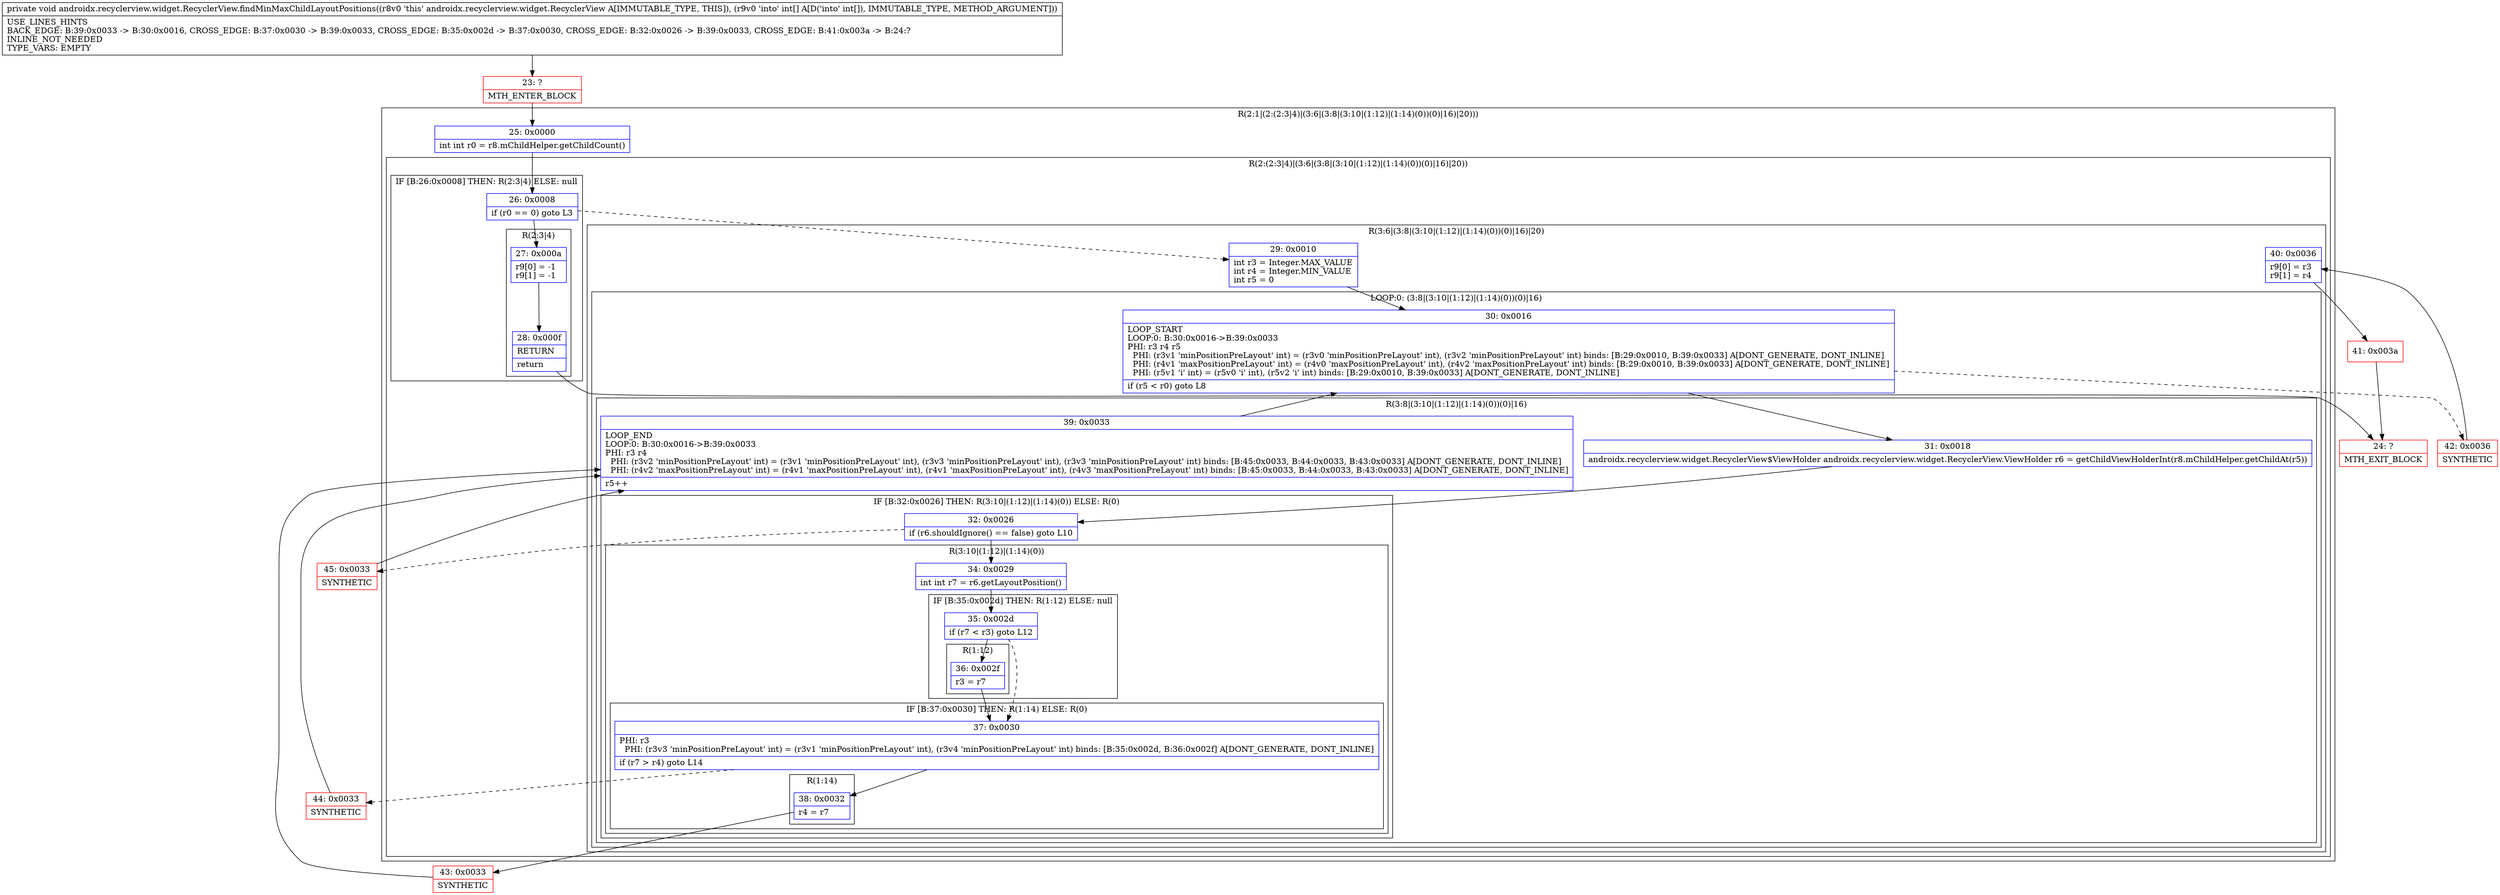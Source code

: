 digraph "CFG forandroidx.recyclerview.widget.RecyclerView.findMinMaxChildLayoutPositions([I)V" {
subgraph cluster_Region_1554416013 {
label = "R(2:1|(2:(2:3|4)|(3:6|(3:8|(3:10|(1:12)|(1:14)(0))(0)|16)|20)))";
node [shape=record,color=blue];
Node_25 [shape=record,label="{25\:\ 0x0000|int int r0 = r8.mChildHelper.getChildCount()\l}"];
subgraph cluster_Region_2017084607 {
label = "R(2:(2:3|4)|(3:6|(3:8|(3:10|(1:12)|(1:14)(0))(0)|16)|20))";
node [shape=record,color=blue];
subgraph cluster_IfRegion_745784826 {
label = "IF [B:26:0x0008] THEN: R(2:3|4) ELSE: null";
node [shape=record,color=blue];
Node_26 [shape=record,label="{26\:\ 0x0008|if (r0 == 0) goto L3\l}"];
subgraph cluster_Region_1841035092 {
label = "R(2:3|4)";
node [shape=record,color=blue];
Node_27 [shape=record,label="{27\:\ 0x000a|r9[0] = \-1\lr9[1] = \-1\l}"];
Node_28 [shape=record,label="{28\:\ 0x000f|RETURN\l|return\l}"];
}
}
subgraph cluster_Region_1270291608 {
label = "R(3:6|(3:8|(3:10|(1:12)|(1:14)(0))(0)|16)|20)";
node [shape=record,color=blue];
Node_29 [shape=record,label="{29\:\ 0x0010|int r3 = Integer.MAX_VALUE\lint r4 = Integer.MIN_VALUE\lint r5 = 0\l}"];
subgraph cluster_LoopRegion_447276733 {
label = "LOOP:0: (3:8|(3:10|(1:12)|(1:14)(0))(0)|16)";
node [shape=record,color=blue];
Node_30 [shape=record,label="{30\:\ 0x0016|LOOP_START\lLOOP:0: B:30:0x0016\-\>B:39:0x0033\lPHI: r3 r4 r5 \l  PHI: (r3v1 'minPositionPreLayout' int) = (r3v0 'minPositionPreLayout' int), (r3v2 'minPositionPreLayout' int) binds: [B:29:0x0010, B:39:0x0033] A[DONT_GENERATE, DONT_INLINE]\l  PHI: (r4v1 'maxPositionPreLayout' int) = (r4v0 'maxPositionPreLayout' int), (r4v2 'maxPositionPreLayout' int) binds: [B:29:0x0010, B:39:0x0033] A[DONT_GENERATE, DONT_INLINE]\l  PHI: (r5v1 'i' int) = (r5v0 'i' int), (r5v2 'i' int) binds: [B:29:0x0010, B:39:0x0033] A[DONT_GENERATE, DONT_INLINE]\l|if (r5 \< r0) goto L8\l}"];
subgraph cluster_Region_917720119 {
label = "R(3:8|(3:10|(1:12)|(1:14)(0))(0)|16)";
node [shape=record,color=blue];
Node_31 [shape=record,label="{31\:\ 0x0018|androidx.recyclerview.widget.RecyclerView$ViewHolder androidx.recyclerview.widget.RecyclerView.ViewHolder r6 = getChildViewHolderInt(r8.mChildHelper.getChildAt(r5))\l}"];
subgraph cluster_IfRegion_2134497833 {
label = "IF [B:32:0x0026] THEN: R(3:10|(1:12)|(1:14)(0)) ELSE: R(0)";
node [shape=record,color=blue];
Node_32 [shape=record,label="{32\:\ 0x0026|if (r6.shouldIgnore() == false) goto L10\l}"];
subgraph cluster_Region_1873184903 {
label = "R(3:10|(1:12)|(1:14)(0))";
node [shape=record,color=blue];
Node_34 [shape=record,label="{34\:\ 0x0029|int int r7 = r6.getLayoutPosition()\l}"];
subgraph cluster_IfRegion_286984987 {
label = "IF [B:35:0x002d] THEN: R(1:12) ELSE: null";
node [shape=record,color=blue];
Node_35 [shape=record,label="{35\:\ 0x002d|if (r7 \< r3) goto L12\l}"];
subgraph cluster_Region_603281034 {
label = "R(1:12)";
node [shape=record,color=blue];
Node_36 [shape=record,label="{36\:\ 0x002f|r3 = r7\l}"];
}
}
subgraph cluster_IfRegion_1073417284 {
label = "IF [B:37:0x0030] THEN: R(1:14) ELSE: R(0)";
node [shape=record,color=blue];
Node_37 [shape=record,label="{37\:\ 0x0030|PHI: r3 \l  PHI: (r3v3 'minPositionPreLayout' int) = (r3v1 'minPositionPreLayout' int), (r3v4 'minPositionPreLayout' int) binds: [B:35:0x002d, B:36:0x002f] A[DONT_GENERATE, DONT_INLINE]\l|if (r7 \> r4) goto L14\l}"];
subgraph cluster_Region_1281071755 {
label = "R(1:14)";
node [shape=record,color=blue];
Node_38 [shape=record,label="{38\:\ 0x0032|r4 = r7\l}"];
}
subgraph cluster_Region_1477182140 {
label = "R(0)";
node [shape=record,color=blue];
}
}
}
subgraph cluster_Region_306212936 {
label = "R(0)";
node [shape=record,color=blue];
}
}
Node_39 [shape=record,label="{39\:\ 0x0033|LOOP_END\lLOOP:0: B:30:0x0016\-\>B:39:0x0033\lPHI: r3 r4 \l  PHI: (r3v2 'minPositionPreLayout' int) = (r3v1 'minPositionPreLayout' int), (r3v3 'minPositionPreLayout' int), (r3v3 'minPositionPreLayout' int) binds: [B:45:0x0033, B:44:0x0033, B:43:0x0033] A[DONT_GENERATE, DONT_INLINE]\l  PHI: (r4v2 'maxPositionPreLayout' int) = (r4v1 'maxPositionPreLayout' int), (r4v1 'maxPositionPreLayout' int), (r4v3 'maxPositionPreLayout' int) binds: [B:45:0x0033, B:44:0x0033, B:43:0x0033] A[DONT_GENERATE, DONT_INLINE]\l|r5++\l}"];
}
}
Node_40 [shape=record,label="{40\:\ 0x0036|r9[0] = r3\lr9[1] = r4\l}"];
}
}
}
Node_23 [shape=record,color=red,label="{23\:\ ?|MTH_ENTER_BLOCK\l}"];
Node_24 [shape=record,color=red,label="{24\:\ ?|MTH_EXIT_BLOCK\l}"];
Node_43 [shape=record,color=red,label="{43\:\ 0x0033|SYNTHETIC\l}"];
Node_44 [shape=record,color=red,label="{44\:\ 0x0033|SYNTHETIC\l}"];
Node_45 [shape=record,color=red,label="{45\:\ 0x0033|SYNTHETIC\l}"];
Node_42 [shape=record,color=red,label="{42\:\ 0x0036|SYNTHETIC\l}"];
Node_41 [shape=record,color=red,label="{41\:\ 0x003a}"];
MethodNode[shape=record,label="{private void androidx.recyclerview.widget.RecyclerView.findMinMaxChildLayoutPositions((r8v0 'this' androidx.recyclerview.widget.RecyclerView A[IMMUTABLE_TYPE, THIS]), (r9v0 'into' int[] A[D('into' int[]), IMMUTABLE_TYPE, METHOD_ARGUMENT]))  | USE_LINES_HINTS\lBACK_EDGE: B:39:0x0033 \-\> B:30:0x0016, CROSS_EDGE: B:37:0x0030 \-\> B:39:0x0033, CROSS_EDGE: B:35:0x002d \-\> B:37:0x0030, CROSS_EDGE: B:32:0x0026 \-\> B:39:0x0033, CROSS_EDGE: B:41:0x003a \-\> B:24:?\lINLINE_NOT_NEEDED\lTYPE_VARS: EMPTY\l}"];
MethodNode -> Node_23;Node_25 -> Node_26;
Node_26 -> Node_27;
Node_26 -> Node_29[style=dashed];
Node_27 -> Node_28;
Node_28 -> Node_24;
Node_29 -> Node_30;
Node_30 -> Node_31;
Node_30 -> Node_42[style=dashed];
Node_31 -> Node_32;
Node_32 -> Node_34;
Node_32 -> Node_45[style=dashed];
Node_34 -> Node_35;
Node_35 -> Node_36;
Node_35 -> Node_37[style=dashed];
Node_36 -> Node_37;
Node_37 -> Node_38;
Node_37 -> Node_44[style=dashed];
Node_38 -> Node_43;
Node_39 -> Node_30;
Node_40 -> Node_41;
Node_23 -> Node_25;
Node_43 -> Node_39;
Node_44 -> Node_39;
Node_45 -> Node_39;
Node_42 -> Node_40;
Node_41 -> Node_24;
}

